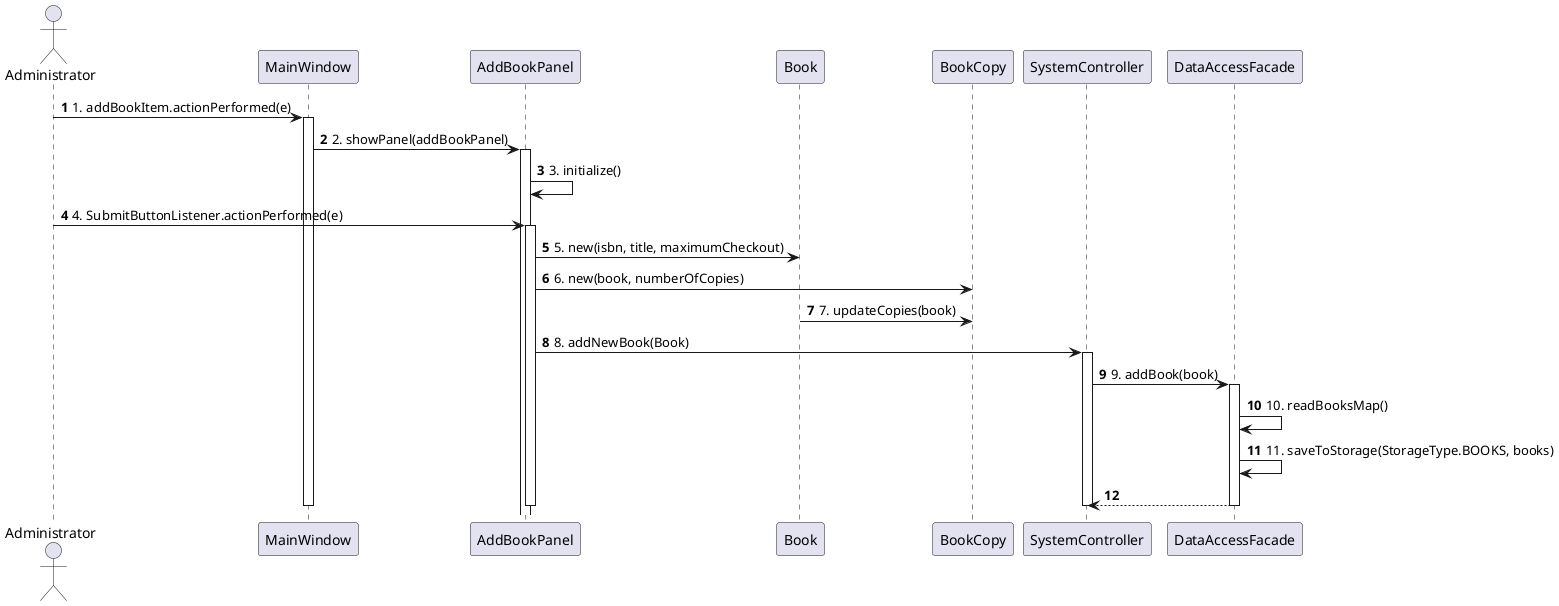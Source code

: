 @startuml
autonumber
actor Administrator

Administrator -> MainWindow : 1. addBookItem.actionPerformed(e)
activate MainWindow

MainWindow -> AddBookPanel : 2. showPanel(addBookPanel)
activate AddBookPanel

AddBookPanel -> AddBookPanel : 3. initialize()

Administrator -> AddBookPanel : 4. SubmitButtonListener.actionPerformed(e)
activate AddBookPanel

AddBookPanel -> Book : 5. new(isbn, title, maximumCheckout)

AddBookPanel -> BookCopy : 6. new(book, numberOfCopies)

Book -> BookCopy: 7. updateCopies(book)

AddBookPanel -> SystemController : 8. addNewBook(Book)
activate SystemController

SystemController -> DataAccessFacade : 9. addBook(book)
activate DataAccessFacade

DataAccessFacade -> DataAccessFacade : 10. readBooksMap()
DataAccessFacade -> DataAccessFacade : 11. saveToStorage(StorageType.BOOKS, books)

return

deactivate DataAccessFacade

deactivate SystemController

deactivate AddBookPanel

deactivate MainWindow
@enduml